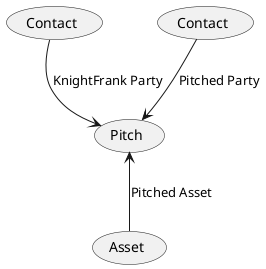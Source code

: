 @startuml Pitch

(Contact) as (KfParty)
(Contact) as (ClientParty)

(ClientParty) --> (Pitch) : Pitched Party
(KfParty) --> (Pitch) : KnightFrank Party
(Pitch) <-- (Asset) : Pitched Asset
 
@enduml